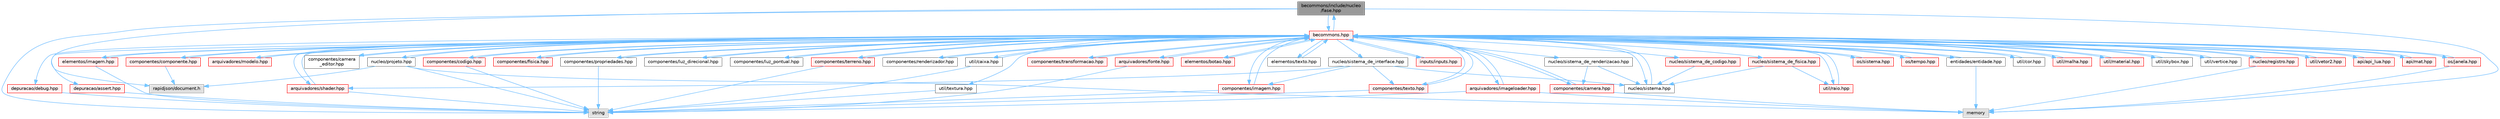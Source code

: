 digraph "becommons/include/nucleo/fase.hpp"
{
 // LATEX_PDF_SIZE
  bgcolor="transparent";
  edge [fontname=Helvetica,fontsize=10,labelfontname=Helvetica,labelfontsize=10];
  node [fontname=Helvetica,fontsize=10,shape=box,height=0.2,width=0.4];
  Node1 [id="Node000001",label="becommons/include/nucleo\l/fase.hpp",height=0.2,width=0.4,color="gray40", fillcolor="grey60", style="filled", fontcolor="black",tooltip="Gerencia sistemas numa fase."];
  Node1 -> Node2 [id="edge1_Node000001_Node000002",color="steelblue1",style="solid",tooltip=" "];
  Node2 [id="Node000002",label="string",height=0.2,width=0.4,color="grey60", fillcolor="#E0E0E0", style="filled",tooltip=" "];
  Node1 -> Node3 [id="edge2_Node000001_Node000003",color="steelblue1",style="solid",tooltip=" "];
  Node3 [id="Node000003",label="memory",height=0.2,width=0.4,color="grey60", fillcolor="#E0E0E0", style="filled",tooltip=" "];
  Node1 -> Node4 [id="edge3_Node000001_Node000004",color="steelblue1",style="solid",tooltip=" "];
  Node4 [id="Node000004",label="rapidjson/document.h",height=0.2,width=0.4,color="grey60", fillcolor="#E0E0E0", style="filled",tooltip=" "];
  Node1 -> Node5 [id="edge4_Node000001_Node000005",color="steelblue1",style="solid",tooltip=" "];
  Node5 [id="Node000005",label="becommons.hpp",height=0.2,width=0.4,color="red", fillcolor="#FFF0F0", style="filled",URL="$becommons_8hpp.html",tooltip=" "];
  Node5 -> Node6 [id="edge5_Node000005_Node000006",color="steelblue1",style="solid",tooltip=" "];
  Node6 [id="Node000006",label="api/api_lua.hpp",height=0.2,width=0.4,color="red", fillcolor="#FFF0F0", style="filled",URL="$api__lua_8hpp.html",tooltip="Gerencia a configuração do luabridge para api lua."];
  Node6 -> Node5 [id="edge6_Node000006_Node000005",color="steelblue1",style="solid",tooltip=" "];
  Node5 -> Node11 [id="edge7_Node000005_Node000011",color="steelblue1",style="solid",tooltip=" "];
  Node11 [id="Node000011",label="api/mat.hpp",height=0.2,width=0.4,color="red", fillcolor="#FFF0F0", style="filled",URL="$mat_8hpp.html",tooltip="Gerencia funçoes matemáticas."];
  Node11 -> Node5 [id="edge8_Node000011_Node000005",color="steelblue1",style="solid",tooltip=" "];
  Node5 -> Node14 [id="edge9_Node000005_Node000014",color="steelblue1",style="solid",tooltip=" "];
  Node14 [id="Node000014",label="arquivadores/fonte.hpp",height=0.2,width=0.4,color="red", fillcolor="#FFF0F0", style="filled",URL="$fonte_8hpp.html",tooltip="Define estruturas básicas para renderização de textos."];
  Node14 -> Node2 [id="edge10_Node000014_Node000002",color="steelblue1",style="solid",tooltip=" "];
  Node14 -> Node5 [id="edge11_Node000014_Node000005",color="steelblue1",style="solid",tooltip=" "];
  Node5 -> Node18 [id="edge12_Node000005_Node000018",color="steelblue1",style="solid",tooltip=" "];
  Node18 [id="Node000018",label="arquivadores/imageloader.hpp",height=0.2,width=0.4,color="red", fillcolor="#FFF0F0", style="filled",URL="$imageloader_8hpp.html",tooltip="Gerencia as imagems/texturas carregadas na engine."];
  Node18 -> Node2 [id="edge13_Node000018_Node000002",color="steelblue1",style="solid",tooltip=" "];
  Node18 -> Node3 [id="edge14_Node000018_Node000003",color="steelblue1",style="solid",tooltip=" "];
  Node18 -> Node5 [id="edge15_Node000018_Node000005",color="steelblue1",style="solid",tooltip=" "];
  Node5 -> Node23 [id="edge16_Node000005_Node000023",color="steelblue1",style="solid",tooltip=" "];
  Node23 [id="Node000023",label="arquivadores/modelo.hpp",height=0.2,width=0.4,color="red", fillcolor="#FFF0F0", style="filled",URL="$modelo_8hpp.html",tooltip="Carrega um modelo usando a biblioteca assimp com base em um diretório."];
  Node23 -> Node5 [id="edge17_Node000023_Node000005",color="steelblue1",style="solid",tooltip=" "];
  Node5 -> Node25 [id="edge18_Node000005_Node000025",color="steelblue1",style="solid",tooltip=" "];
  Node25 [id="Node000025",label="arquivadores/shader.hpp",height=0.2,width=0.4,color="red", fillcolor="#FFF0F0", style="filled",URL="$shader_8hpp.html",tooltip="Gerencia os shaders GLSL."];
  Node25 -> Node2 [id="edge19_Node000025_Node000002",color="steelblue1",style="solid",tooltip=" "];
  Node25 -> Node5 [id="edge20_Node000025_Node000005",color="steelblue1",style="solid",tooltip=" "];
  Node5 -> Node31 [id="edge21_Node000005_Node000031",color="steelblue1",style="solid",tooltip=" "];
  Node31 [id="Node000031",label="componentes/camera.hpp",height=0.2,width=0.4,color="red", fillcolor="#FFF0F0", style="filled",URL="$camera_8hpp.html",tooltip="Estrutura básica de câmera."];
  Node31 -> Node3 [id="edge22_Node000031_Node000003",color="steelblue1",style="solid",tooltip=" "];
  Node31 -> Node5 [id="edge23_Node000031_Node000005",color="steelblue1",style="solid",tooltip=" "];
  Node5 -> Node34 [id="edge24_Node000005_Node000034",color="steelblue1",style="solid",tooltip=" "];
  Node34 [id="Node000034",label="componentes/camera\l_editor.hpp",height=0.2,width=0.4,color="grey40", fillcolor="white", style="filled",URL="$camera__editor_8hpp.html",tooltip=" "];
  Node34 -> Node5 [id="edge25_Node000034_Node000005",color="steelblue1",style="solid",tooltip=" "];
  Node5 -> Node35 [id="edge26_Node000005_Node000035",color="steelblue1",style="solid",tooltip=" "];
  Node35 [id="Node000035",label="componentes/codigo.hpp",height=0.2,width=0.4,color="red", fillcolor="#FFF0F0", style="filled",URL="$codigo_8hpp.html",tooltip="Componente de código para entidades ECS."];
  Node35 -> Node2 [id="edge27_Node000035_Node000002",color="steelblue1",style="solid",tooltip=" "];
  Node35 -> Node5 [id="edge28_Node000035_Node000005",color="steelblue1",style="solid",tooltip=" "];
  Node5 -> Node37 [id="edge29_Node000005_Node000037",color="steelblue1",style="solid",tooltip=" "];
  Node37 [id="Node000037",label="componentes/componente.hpp",height=0.2,width=0.4,color="red", fillcolor="#FFF0F0", style="filled",URL="$componente_8hpp.html",tooltip="Estrutura base para componetes."];
  Node37 -> Node4 [id="edge30_Node000037_Node000004",color="steelblue1",style="solid",tooltip=" "];
  Node37 -> Node5 [id="edge31_Node000037_Node000005",color="steelblue1",style="solid",tooltip=" "];
  Node5 -> Node41 [id="edge32_Node000005_Node000041",color="steelblue1",style="solid",tooltip=" "];
  Node41 [id="Node000041",label="componentes/fisica.hpp",height=0.2,width=0.4,color="red", fillcolor="#FFF0F0", style="filled",URL="$fisica_8hpp.html",tooltip="Componente de física para entidades ECS."];
  Node41 -> Node5 [id="edge33_Node000041_Node000005",color="steelblue1",style="solid",tooltip=" "];
  Node5 -> Node42 [id="edge34_Node000005_Node000042",color="steelblue1",style="solid",tooltip=" "];
  Node42 [id="Node000042",label="componentes/imagem.hpp",height=0.2,width=0.4,color="red", fillcolor="#FFF0F0", style="filled",URL="$componentes_2imagem_8hpp.html",tooltip=" "];
  Node42 -> Node2 [id="edge35_Node000042_Node000002",color="steelblue1",style="solid",tooltip=" "];
  Node42 -> Node5 [id="edge36_Node000042_Node000005",color="steelblue1",style="solid",tooltip=" "];
  Node5 -> Node43 [id="edge37_Node000005_Node000043",color="steelblue1",style="solid",tooltip=" "];
  Node43 [id="Node000043",label="componentes/luz_direcional.hpp",height=0.2,width=0.4,color="grey40", fillcolor="white", style="filled",URL="$luz__direcional_8hpp.html",tooltip=" "];
  Node43 -> Node5 [id="edge38_Node000043_Node000005",color="steelblue1",style="solid",tooltip=" "];
  Node5 -> Node44 [id="edge39_Node000005_Node000044",color="steelblue1",style="solid",tooltip=" "];
  Node44 [id="Node000044",label="componentes/luz_pontual.hpp",height=0.2,width=0.4,color="grey40", fillcolor="white", style="filled",URL="$luz__pontual_8hpp.html",tooltip=" "];
  Node44 -> Node5 [id="edge40_Node000044_Node000005",color="steelblue1",style="solid",tooltip=" "];
  Node5 -> Node45 [id="edge41_Node000005_Node000045",color="steelblue1",style="solid",tooltip=" "];
  Node45 [id="Node000045",label="componentes/propriedades.hpp",height=0.2,width=0.4,color="grey40", fillcolor="white", style="filled",URL="$propriedades_8hpp.html",tooltip=" "];
  Node45 -> Node2 [id="edge42_Node000045_Node000002",color="steelblue1",style="solid",tooltip=" "];
  Node45 -> Node5 [id="edge43_Node000045_Node000005",color="steelblue1",style="solid",tooltip=" "];
  Node5 -> Node46 [id="edge44_Node000005_Node000046",color="steelblue1",style="solid",tooltip=" "];
  Node46 [id="Node000046",label="componentes/renderizador.hpp",height=0.2,width=0.4,color="grey40", fillcolor="white", style="filled",URL="$renderizador_8hpp.html",tooltip=" "];
  Node46 -> Node5 [id="edge45_Node000046_Node000005",color="steelblue1",style="solid",tooltip=" "];
  Node5 -> Node47 [id="edge46_Node000005_Node000047",color="steelblue1",style="solid",tooltip=" "];
  Node47 [id="Node000047",label="componentes/terreno.hpp",height=0.2,width=0.4,color="red", fillcolor="#FFF0F0", style="filled",URL="$terreno_8hpp.html",tooltip=" "];
  Node47 -> Node2 [id="edge47_Node000047_Node000002",color="steelblue1",style="solid",tooltip=" "];
  Node47 -> Node5 [id="edge48_Node000047_Node000005",color="steelblue1",style="solid",tooltip=" "];
  Node5 -> Node48 [id="edge49_Node000005_Node000048",color="steelblue1",style="solid",tooltip=" "];
  Node48 [id="Node000048",label="componentes/texto.hpp",height=0.2,width=0.4,color="red", fillcolor="#FFF0F0", style="filled",URL="$componentes_2texto_8hpp.html",tooltip=" "];
  Node48 -> Node2 [id="edge50_Node000048_Node000002",color="steelblue1",style="solid",tooltip=" "];
  Node48 -> Node5 [id="edge51_Node000048_Node000005",color="steelblue1",style="solid",tooltip=" "];
  Node5 -> Node49 [id="edge52_Node000005_Node000049",color="steelblue1",style="solid",tooltip=" "];
  Node49 [id="Node000049",label="componentes/transformacao.hpp",height=0.2,width=0.4,color="red", fillcolor="#FFF0F0", style="filled",URL="$transformacao_8hpp.html",tooltip="Calcula a mtriz de modelo para um objeto 3d qualquer."];
  Node49 -> Node5 [id="edge53_Node000049_Node000005",color="steelblue1",style="solid",tooltip=" "];
  Node5 -> Node53 [id="edge54_Node000005_Node000053",color="steelblue1",style="solid",tooltip=" "];
  Node53 [id="Node000053",label="depuracao/debug.hpp",height=0.2,width=0.4,color="red", fillcolor="#FFF0F0", style="filled",URL="$debug_8hpp.html",tooltip=" "];
  Node53 -> Node2 [id="edge55_Node000053_Node000002",color="steelblue1",style="solid",tooltip=" "];
  Node5 -> Node54 [id="edge56_Node000005_Node000054",color="steelblue1",style="solid",tooltip=" "];
  Node54 [id="Node000054",label="depuracao/assert.hpp",height=0.2,width=0.4,color="red", fillcolor="#FFF0F0", style="filled",URL="$assert_8hpp.html",tooltip=" "];
  Node54 -> Node2 [id="edge57_Node000054_Node000002",color="steelblue1",style="solid",tooltip=" "];
  Node5 -> Node57 [id="edge58_Node000005_Node000057",color="steelblue1",style="solid",tooltip=" "];
  Node57 [id="Node000057",label="elementos/botao.hpp",height=0.2,width=0.4,color="red", fillcolor="#FFF0F0", style="filled",URL="$botao_8hpp.html",tooltip=" "];
  Node57 -> Node5 [id="edge59_Node000057_Node000005",color="steelblue1",style="solid",tooltip=" "];
  Node5 -> Node59 [id="edge60_Node000005_Node000059",color="steelblue1",style="solid",tooltip=" "];
  Node59 [id="Node000059",label="elementos/imagem.hpp",height=0.2,width=0.4,color="red", fillcolor="#FFF0F0", style="filled",URL="$elementos_2imagem_8hpp.html",tooltip="Gerencia a configuração do luabridge para api lua."];
  Node59 -> Node2 [id="edge61_Node000059_Node000002",color="steelblue1",style="solid",tooltip=" "];
  Node59 -> Node5 [id="edge62_Node000059_Node000005",color="steelblue1",style="solid",tooltip=" "];
  Node5 -> Node60 [id="edge63_Node000005_Node000060",color="steelblue1",style="solid",tooltip=" "];
  Node60 [id="Node000060",label="elementos/texto.hpp",height=0.2,width=0.4,color="grey40", fillcolor="white", style="filled",URL="$elementos_2texto_8hpp.html",tooltip=" "];
  Node60 -> Node5 [id="edge64_Node000060_Node000005",color="steelblue1",style="solid",tooltip=" "];
  Node5 -> Node61 [id="edge65_Node000005_Node000061",color="steelblue1",style="solid",tooltip=" "];
  Node61 [id="Node000061",label="entidades/entidade.hpp",height=0.2,width=0.4,color="grey40", fillcolor="white", style="filled",URL="$entidade_8hpp.html",tooltip="Inclusoes e defini��es relacionadas � entidade."];
  Node61 -> Node3 [id="edge66_Node000061_Node000003",color="steelblue1",style="solid",tooltip=" "];
  Node61 -> Node5 [id="edge67_Node000061_Node000005",color="steelblue1",style="solid",tooltip=" "];
  Node5 -> Node62 [id="edge68_Node000005_Node000062",color="steelblue1",style="solid",tooltip=" "];
  Node62 [id="Node000062",label="inputs/inputs.hpp",height=0.2,width=0.4,color="red", fillcolor="#FFF0F0", style="filled",URL="$inputs_8hpp.html",tooltip=" "];
  Node62 -> Node5 [id="edge69_Node000062_Node000005",color="steelblue1",style="solid",tooltip=" "];
  Node5 -> Node1 [id="edge70_Node000005_Node000001",color="steelblue1",style="solid",tooltip=" "];
  Node5 -> Node63 [id="edge71_Node000005_Node000063",color="steelblue1",style="solid",tooltip=" "];
  Node63 [id="Node000063",label="nucleo/projeto.hpp",height=0.2,width=0.4,color="grey40", fillcolor="white", style="filled",URL="$projeto_8hpp.html",tooltip="Gerencia configurações do projeto."];
  Node63 -> Node2 [id="edge72_Node000063_Node000002",color="steelblue1",style="solid",tooltip=" "];
  Node63 -> Node4 [id="edge73_Node000063_Node000004",color="steelblue1",style="solid",tooltip=" "];
  Node63 -> Node3 [id="edge74_Node000063_Node000003",color="steelblue1",style="solid",tooltip=" "];
  Node63 -> Node5 [id="edge75_Node000063_Node000005",color="steelblue1",style="solid",tooltip=" "];
  Node5 -> Node64 [id="edge76_Node000005_Node000064",color="steelblue1",style="solid",tooltip=" "];
  Node64 [id="Node000064",label="nucleo/registro.hpp",height=0.2,width=0.4,color="red", fillcolor="#FFF0F0", style="filled",URL="$registro_8hpp.html",tooltip="Inclusoes e definições relacionadas à registro."];
  Node64 -> Node3 [id="edge77_Node000064_Node000003",color="steelblue1",style="solid",tooltip=" "];
  Node64 -> Node5 [id="edge78_Node000064_Node000005",color="steelblue1",style="solid",tooltip=" "];
  Node5 -> Node66 [id="edge79_Node000005_Node000066",color="steelblue1",style="solid",tooltip=" "];
  Node66 [id="Node000066",label="nucleo/sistema.hpp",height=0.2,width=0.4,color="grey40", fillcolor="white", style="filled",URL="$nucleo_2sistema_8hpp.html",tooltip=" "];
  Node66 -> Node5 [id="edge80_Node000066_Node000005",color="steelblue1",style="solid",tooltip=" "];
  Node5 -> Node67 [id="edge81_Node000005_Node000067",color="steelblue1",style="solid",tooltip=" "];
  Node67 [id="Node000067",label="nucleo/sistema_de_codigo.hpp",height=0.2,width=0.4,color="red", fillcolor="#FFF0F0", style="filled",URL="$sistema__de__codigo_8hpp.html",tooltip=" "];
  Node67 -> Node66 [id="edge82_Node000067_Node000066",color="steelblue1",style="solid",tooltip=" "];
  Node5 -> Node70 [id="edge83_Node000005_Node000070",color="steelblue1",style="solid",tooltip=" "];
  Node70 [id="Node000070",label="nucleo/sistema_de_fisica.hpp",height=0.2,width=0.4,color="red", fillcolor="#FFF0F0", style="filled",URL="$sistema__de__fisica_8hpp.html",tooltip="Gerencia a fisica de jogo com o bullet3."];
  Node70 -> Node66 [id="edge84_Node000070_Node000066",color="steelblue1",style="solid",tooltip=" "];
  Node70 -> Node71 [id="edge85_Node000070_Node000071",color="steelblue1",style="solid",tooltip=" "];
  Node71 [id="Node000071",label="util/raio.hpp",height=0.2,width=0.4,color="red", fillcolor="#FFF0F0", style="filled",URL="$raio_8hpp.html",tooltip=" "];
  Node71 -> Node5 [id="edge86_Node000071_Node000005",color="steelblue1",style="solid",tooltip=" "];
  Node5 -> Node72 [id="edge87_Node000005_Node000072",color="steelblue1",style="solid",tooltip=" "];
  Node72 [id="Node000072",label="nucleo/sistema_de_interface.hpp",height=0.2,width=0.4,color="grey40", fillcolor="white", style="filled",URL="$sistema__de__interface_8hpp.html",tooltip=" "];
  Node72 -> Node66 [id="edge88_Node000072_Node000066",color="steelblue1",style="solid",tooltip=" "];
  Node72 -> Node25 [id="edge89_Node000072_Node000025",color="steelblue1",style="solid",tooltip=" "];
  Node72 -> Node48 [id="edge90_Node000072_Node000048",color="steelblue1",style="solid",tooltip=" "];
  Node72 -> Node42 [id="edge91_Node000072_Node000042",color="steelblue1",style="solid",tooltip=" "];
  Node5 -> Node73 [id="edge92_Node000005_Node000073",color="steelblue1",style="solid",tooltip=" "];
  Node73 [id="Node000073",label="nucleo/sistema_de_renderizacao.hpp",height=0.2,width=0.4,color="grey40", fillcolor="white", style="filled",URL="$sistema__de__renderizacao_8hpp.html",tooltip="Gerencia a renderizacao."];
  Node73 -> Node66 [id="edge93_Node000073_Node000066",color="steelblue1",style="solid",tooltip=" "];
  Node73 -> Node31 [id="edge94_Node000073_Node000031",color="steelblue1",style="solid",tooltip=" "];
  Node5 -> Node74 [id="edge95_Node000005_Node000074",color="steelblue1",style="solid",tooltip=" "];
  Node74 [id="Node000074",label="os/janela.hpp",height=0.2,width=0.4,color="red", fillcolor="#FFF0F0", style="filled",URL="$janela_8hpp.html",tooltip="Inicia e gerencia janela glfw."];
  Node74 -> Node3 [id="edge96_Node000074_Node000003",color="steelblue1",style="solid",tooltip=" "];
  Node74 -> Node5 [id="edge97_Node000074_Node000005",color="steelblue1",style="solid",tooltip=" "];
  Node5 -> Node75 [id="edge98_Node000005_Node000075",color="steelblue1",style="solid",tooltip=" "];
  Node75 [id="Node000075",label="os/sistema.hpp",height=0.2,width=0.4,color="red", fillcolor="#FFF0F0", style="filled",URL="$os_2sistema_8hpp.html",tooltip="funçoes do sistema"];
  Node75 -> Node5 [id="edge99_Node000075_Node000005",color="steelblue1",style="solid",tooltip=" "];
  Node5 -> Node78 [id="edge100_Node000005_Node000078",color="steelblue1",style="solid",tooltip=" "];
  Node78 [id="Node000078",label="os/tempo.hpp",height=0.2,width=0.4,color="red", fillcolor="#FFF0F0", style="filled",URL="$tempo_8hpp.html",tooltip="Inicia e gerencia o tempo."];
  Node78 -> Node5 [id="edge101_Node000078_Node000005",color="steelblue1",style="solid",tooltip=" "];
  Node5 -> Node80 [id="edge102_Node000005_Node000080",color="steelblue1",style="solid",tooltip=" "];
  Node80 [id="Node000080",label="util/caixa.hpp",height=0.2,width=0.4,color="grey40", fillcolor="white", style="filled",URL="$caixa_8hpp.html",tooltip=" "];
  Node80 -> Node2 [id="edge103_Node000080_Node000002",color="steelblue1",style="solid",tooltip=" "];
  Node80 -> Node5 [id="edge104_Node000080_Node000005",color="steelblue1",style="solid",tooltip=" "];
  Node5 -> Node81 [id="edge105_Node000005_Node000081",color="steelblue1",style="solid",tooltip=" "];
  Node81 [id="Node000081",label="util/cor.hpp",height=0.2,width=0.4,color="grey40", fillcolor="white", style="filled",URL="$cor_8hpp.html",tooltip=" "];
  Node81 -> Node5 [id="edge106_Node000081_Node000005",color="steelblue1",style="solid",tooltip=" "];
  Node5 -> Node82 [id="edge107_Node000005_Node000082",color="steelblue1",style="solid",tooltip=" "];
  Node82 [id="Node000082",label="util/malha.hpp",height=0.2,width=0.4,color="red", fillcolor="#FFF0F0", style="filled",URL="$malha_8hpp.html",tooltip=" "];
  Node82 -> Node5 [id="edge108_Node000082_Node000005",color="steelblue1",style="solid",tooltip=" "];
  Node5 -> Node83 [id="edge109_Node000005_Node000083",color="steelblue1",style="solid",tooltip=" "];
  Node83 [id="Node000083",label="util/material.hpp",height=0.2,width=0.4,color="red", fillcolor="#FFF0F0", style="filled",URL="$material_8hpp.html",tooltip=" "];
  Node83 -> Node5 [id="edge110_Node000083_Node000005",color="steelblue1",style="solid",tooltip=" "];
  Node5 -> Node71 [id="edge111_Node000005_Node000071",color="steelblue1",style="solid",tooltip=" "];
  Node5 -> Node84 [id="edge112_Node000005_Node000084",color="steelblue1",style="solid",tooltip=" "];
  Node84 [id="Node000084",label="util/skybox.hpp",height=0.2,width=0.4,color="grey40", fillcolor="white", style="filled",URL="$skybox_8hpp.html",tooltip=" "];
  Node84 -> Node5 [id="edge113_Node000084_Node000005",color="steelblue1",style="solid",tooltip=" "];
  Node5 -> Node85 [id="edge114_Node000005_Node000085",color="steelblue1",style="solid",tooltip=" "];
  Node85 [id="Node000085",label="util/vertice.hpp",height=0.2,width=0.4,color="grey40", fillcolor="white", style="filled",URL="$vertice_8hpp.html",tooltip=" "];
  Node85 -> Node5 [id="edge115_Node000085_Node000005",color="steelblue1",style="solid",tooltip=" "];
  Node5 -> Node86 [id="edge116_Node000005_Node000086",color="steelblue1",style="solid",tooltip=" "];
  Node86 [id="Node000086",label="util/textura.hpp",height=0.2,width=0.4,color="grey40", fillcolor="white", style="filled",URL="$textura_8hpp.html",tooltip=" "];
  Node86 -> Node2 [id="edge117_Node000086_Node000002",color="steelblue1",style="solid",tooltip=" "];
  Node5 -> Node87 [id="edge118_Node000005_Node000087",color="steelblue1",style="solid",tooltip=" "];
  Node87 [id="Node000087",label="util/vetor2.hpp",height=0.2,width=0.4,color="red", fillcolor="#FFF0F0", style="filled",URL="$vetor2_8hpp.html",tooltip=" "];
  Node87 -> Node5 [id="edge119_Node000087_Node000005",color="steelblue1",style="solid",tooltip=" "];
}
